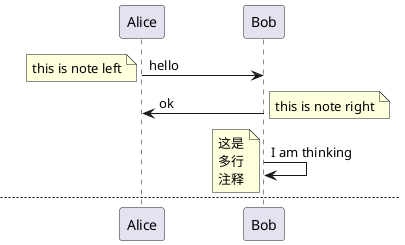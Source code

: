 @startuml
'https://plantuml.com/sequence-diagram

'消息的注释

Alice -> Bob : hello
note left: this is note left

Bob -> Alice : ok
note right: this is note right

Bob -> Bob : I am thinking
note left
这是
多行
注释
end note

newpage

'参与者的注释

note left of Alice #aqua
This
is note left of Alice
end note

note right of Alice: This is note right of Alice

note over Alice: This is note over Alice

note over Alice, Bob #FFAAAA: This is note over Alice, Bob

note over Bob, Alice
This is yet another
example of
a long note.
end note

note across: 在所有参与者之间添加注释: note across

note over Alice : 对齐下一个注释
/ note over Bob : 对齐上一个注释

Bob -> Alice : hello

@enduml